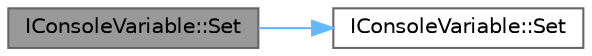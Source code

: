 digraph "IConsoleVariable::Set"
{
 // INTERACTIVE_SVG=YES
 // LATEX_PDF_SIZE
  bgcolor="transparent";
  edge [fontname=Helvetica,fontsize=10,labelfontname=Helvetica,labelfontsize=10];
  node [fontname=Helvetica,fontsize=10,shape=box,height=0.2,width=0.4];
  rankdir="LR";
  Node1 [id="Node000001",label="IConsoleVariable::Set",height=0.2,width=0.4,color="gray40", fillcolor="grey60", style="filled", fontcolor="black",tooltip="Set the internal value from the specified float."];
  Node1 -> Node2 [id="edge1_Node000001_Node000002",color="steelblue1",style="solid",tooltip=" "];
  Node2 [id="Node000002",label="IConsoleVariable::Set",height=0.2,width=0.4,color="grey40", fillcolor="white", style="filled",URL="$d9/d22/classIConsoleVariable.html#a7fb4a9b63df1276a1cd0c6fbd17c73ed",tooltip="Set the internal value from the specified string."];
}
